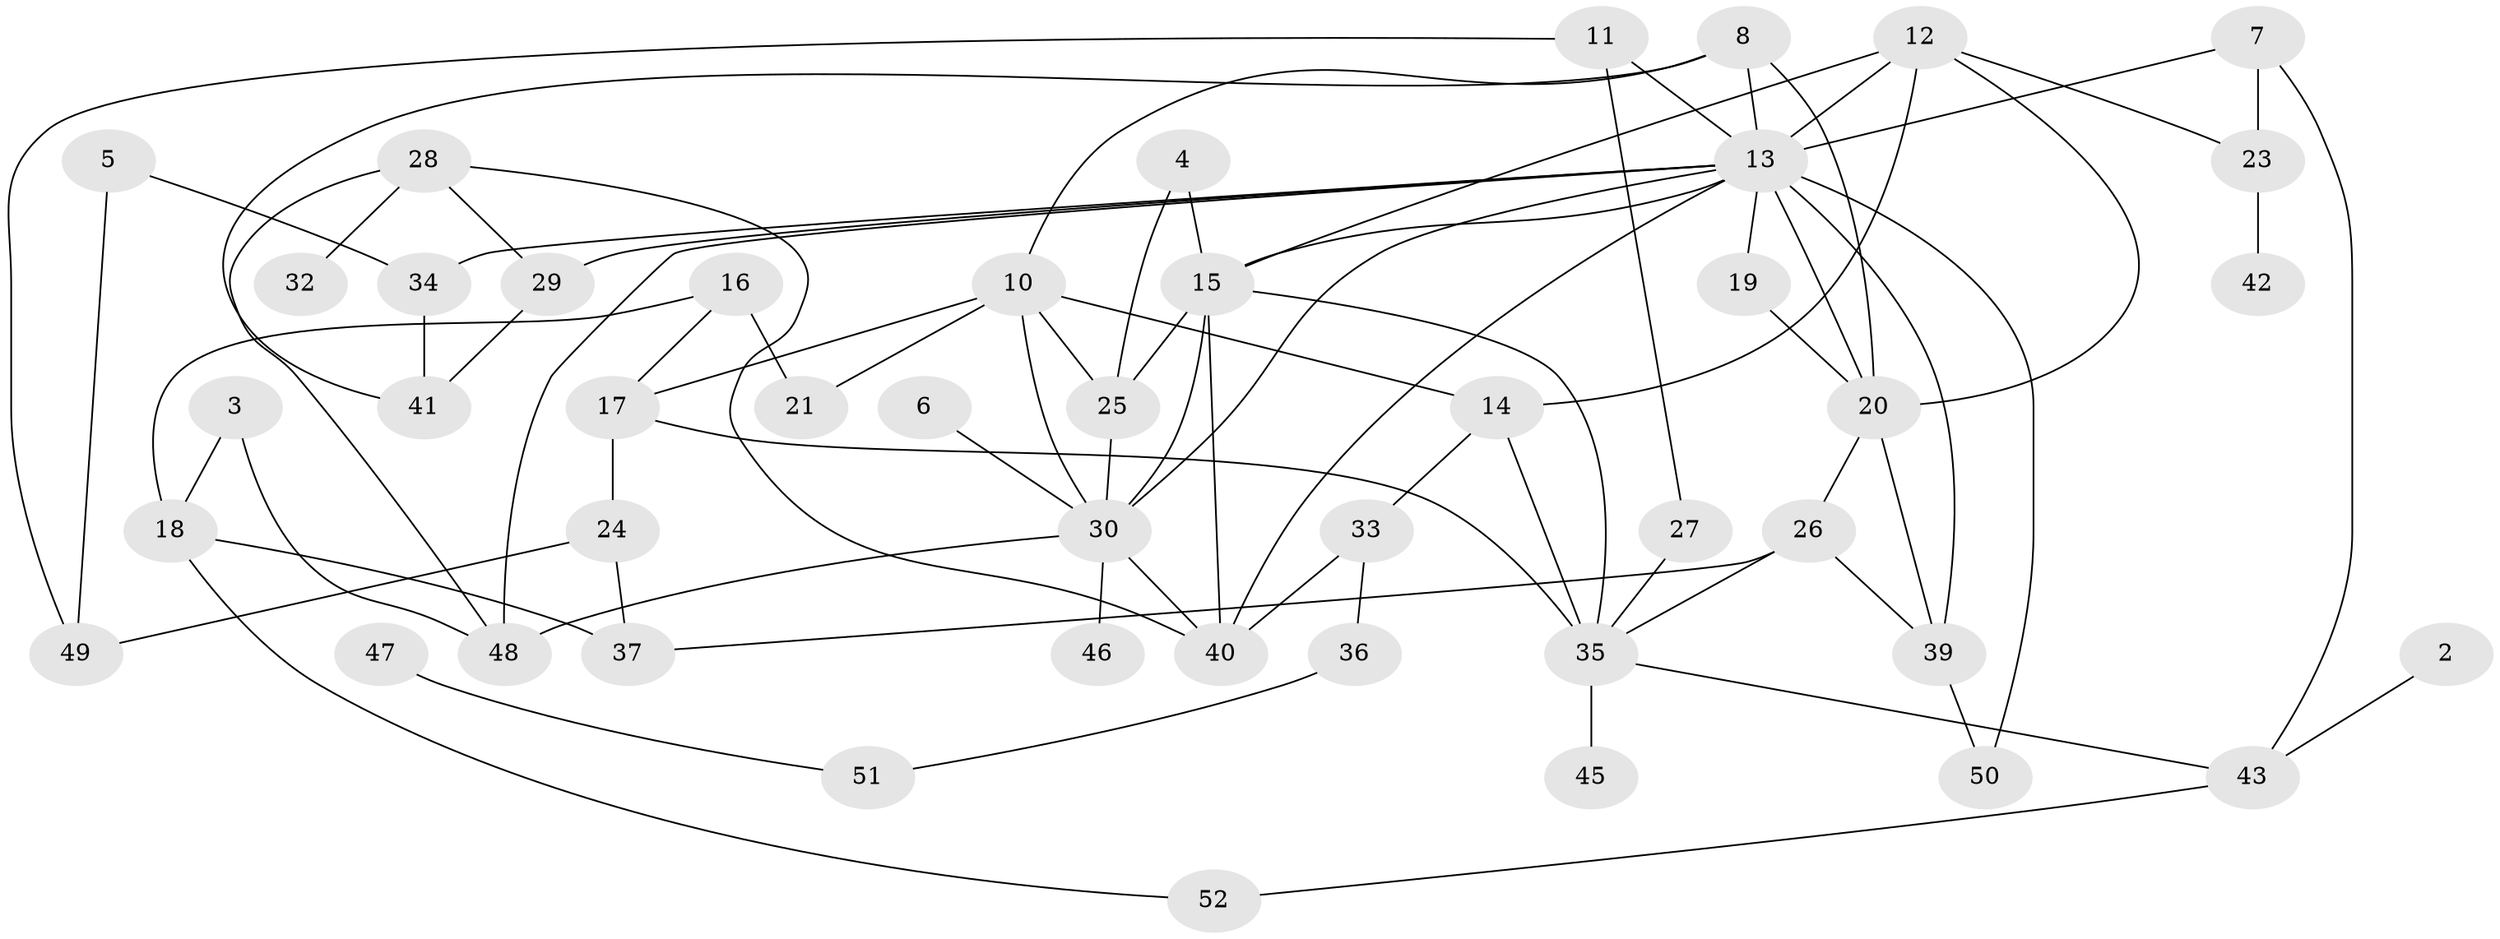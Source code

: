 // original degree distribution, {0: 0.057692307692307696, 2: 0.22115384615384615, 1: 0.2403846153846154, 3: 0.22115384615384615, 4: 0.1346153846153846, 5: 0.09615384615384616, 8: 0.009615384615384616, 6: 0.019230769230769232}
// Generated by graph-tools (version 1.1) at 2025/33/03/09/25 02:33:32]
// undirected, 46 vertices, 79 edges
graph export_dot {
graph [start="1"]
  node [color=gray90,style=filled];
  2;
  3;
  4;
  5;
  6;
  7;
  8;
  10;
  11;
  12;
  13;
  14;
  15;
  16;
  17;
  18;
  19;
  20;
  21;
  23;
  24;
  25;
  26;
  27;
  28;
  29;
  30;
  32;
  33;
  34;
  35;
  36;
  37;
  39;
  40;
  41;
  42;
  43;
  45;
  46;
  47;
  48;
  49;
  50;
  51;
  52;
  2 -- 43 [weight=1.0];
  3 -- 18 [weight=1.0];
  3 -- 48 [weight=1.0];
  4 -- 15 [weight=1.0];
  4 -- 25 [weight=1.0];
  5 -- 34 [weight=1.0];
  5 -- 49 [weight=1.0];
  6 -- 30 [weight=1.0];
  7 -- 13 [weight=1.0];
  7 -- 23 [weight=1.0];
  7 -- 43 [weight=1.0];
  8 -- 10 [weight=1.0];
  8 -- 13 [weight=1.0];
  8 -- 20 [weight=1.0];
  8 -- 41 [weight=1.0];
  10 -- 14 [weight=1.0];
  10 -- 17 [weight=1.0];
  10 -- 21 [weight=1.0];
  10 -- 25 [weight=1.0];
  10 -- 30 [weight=1.0];
  11 -- 13 [weight=1.0];
  11 -- 27 [weight=1.0];
  11 -- 49 [weight=1.0];
  12 -- 13 [weight=1.0];
  12 -- 14 [weight=1.0];
  12 -- 15 [weight=1.0];
  12 -- 20 [weight=1.0];
  12 -- 23 [weight=1.0];
  13 -- 15 [weight=1.0];
  13 -- 19 [weight=1.0];
  13 -- 20 [weight=1.0];
  13 -- 29 [weight=1.0];
  13 -- 30 [weight=1.0];
  13 -- 34 [weight=1.0];
  13 -- 39 [weight=2.0];
  13 -- 40 [weight=1.0];
  13 -- 48 [weight=1.0];
  13 -- 50 [weight=1.0];
  14 -- 33 [weight=1.0];
  14 -- 35 [weight=1.0];
  15 -- 25 [weight=1.0];
  15 -- 30 [weight=1.0];
  15 -- 35 [weight=2.0];
  15 -- 40 [weight=1.0];
  16 -- 17 [weight=1.0];
  16 -- 18 [weight=1.0];
  16 -- 21 [weight=1.0];
  17 -- 24 [weight=1.0];
  17 -- 35 [weight=1.0];
  18 -- 37 [weight=1.0];
  18 -- 52 [weight=1.0];
  19 -- 20 [weight=1.0];
  20 -- 26 [weight=1.0];
  20 -- 39 [weight=1.0];
  23 -- 42 [weight=1.0];
  24 -- 37 [weight=1.0];
  24 -- 49 [weight=1.0];
  25 -- 30 [weight=1.0];
  26 -- 35 [weight=1.0];
  26 -- 37 [weight=1.0];
  26 -- 39 [weight=1.0];
  27 -- 35 [weight=1.0];
  28 -- 29 [weight=1.0];
  28 -- 32 [weight=1.0];
  28 -- 40 [weight=1.0];
  28 -- 48 [weight=1.0];
  29 -- 41 [weight=1.0];
  30 -- 40 [weight=1.0];
  30 -- 46 [weight=1.0];
  30 -- 48 [weight=1.0];
  33 -- 36 [weight=1.0];
  33 -- 40 [weight=1.0];
  34 -- 41 [weight=2.0];
  35 -- 43 [weight=1.0];
  35 -- 45 [weight=1.0];
  36 -- 51 [weight=1.0];
  39 -- 50 [weight=1.0];
  43 -- 52 [weight=1.0];
  47 -- 51 [weight=1.0];
}

